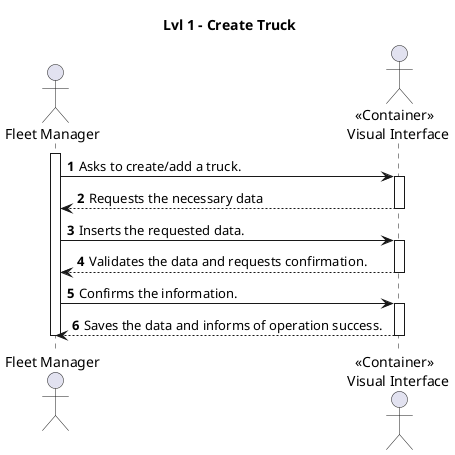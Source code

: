 @startuml

title Lvl 1 - Create Truck

autonumber

actor "Fleet Manager" as FM
actor "<< Container >> \n Visual Interface" as SYS

activate FM
FM -> SYS : Asks to create/add a truck.
activate SYS
SYS --> FM : Requests the necessary data
deactivate SYS

FM -> SYS : Inserts the requested data.
activate SYS
SYS --> FM : Validates the data and requests confirmation.
deactivate SYS

FM -> SYS : Confirms the information.
activate SYS
SYS --> FM : Saves the data and informs of operation success.
deactivate SYS

deactivate FM

@enduml
